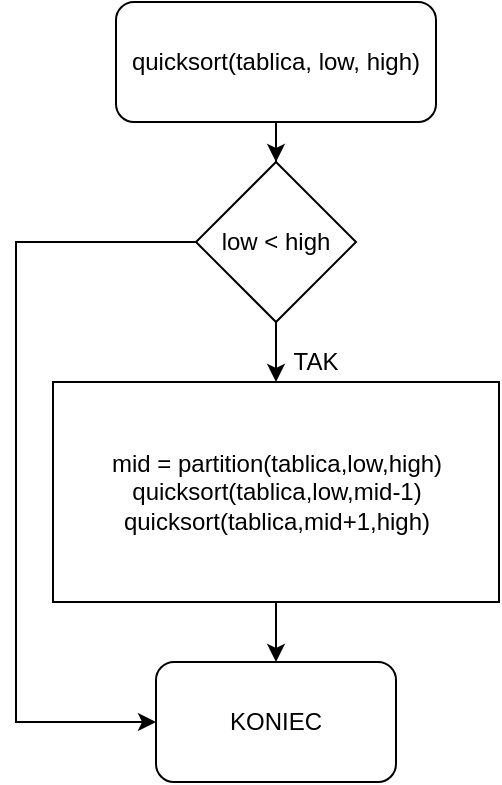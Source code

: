 <mxfile version="12.3.3" type="github" pages="1">
  <diagram id="vo0KS4TbfWdURL4oZg_J" name="Page-1">
    <mxGraphModel dx="686" dy="770" grid="1" gridSize="10" guides="1" tooltips="1" connect="1" arrows="1" fold="1" page="1" pageScale="1" pageWidth="827" pageHeight="1169" math="0" shadow="0">
      <root>
        <mxCell id="0"/>
        <mxCell id="1" parent="0"/>
        <mxCell id="Y-PyhNSFOouAp9lyt1t5-3" value="" style="edgeStyle=orthogonalEdgeStyle;rounded=0;orthogonalLoop=1;jettySize=auto;html=1;" edge="1" parent="1" source="Y-PyhNSFOouAp9lyt1t5-1" target="Y-PyhNSFOouAp9lyt1t5-2">
          <mxGeometry relative="1" as="geometry"/>
        </mxCell>
        <mxCell id="Y-PyhNSFOouAp9lyt1t5-1" value="quicksort(tablica, low, high)" style="rounded=1;whiteSpace=wrap;html=1;" vertex="1" parent="1">
          <mxGeometry x="240" y="30" width="160" height="60" as="geometry"/>
        </mxCell>
        <mxCell id="Y-PyhNSFOouAp9lyt1t5-7" value="" style="edgeStyle=orthogonalEdgeStyle;rounded=0;orthogonalLoop=1;jettySize=auto;html=1;" edge="1" parent="1" source="Y-PyhNSFOouAp9lyt1t5-2" target="Y-PyhNSFOouAp9lyt1t5-6">
          <mxGeometry relative="1" as="geometry"/>
        </mxCell>
        <mxCell id="Y-PyhNSFOouAp9lyt1t5-9" style="edgeStyle=orthogonalEdgeStyle;rounded=0;orthogonalLoop=1;jettySize=auto;html=1;entryX=0;entryY=0.5;entryDx=0;entryDy=0;" edge="1" parent="1" source="Y-PyhNSFOouAp9lyt1t5-2" target="Y-PyhNSFOouAp9lyt1t5-8">
          <mxGeometry relative="1" as="geometry">
            <mxPoint x="190" y="440" as="targetPoint"/>
            <Array as="points">
              <mxPoint x="190" y="150"/>
              <mxPoint x="190" y="390"/>
            </Array>
          </mxGeometry>
        </mxCell>
        <mxCell id="Y-PyhNSFOouAp9lyt1t5-2" value="low &amp;lt; high" style="rhombus;whiteSpace=wrap;html=1;" vertex="1" parent="1">
          <mxGeometry x="280" y="110" width="80" height="80" as="geometry"/>
        </mxCell>
        <mxCell id="Y-PyhNSFOouAp9lyt1t5-4" value="TAK" style="text;html=1;strokeColor=none;fillColor=none;align=center;verticalAlign=middle;whiteSpace=wrap;rounded=0;" vertex="1" parent="1">
          <mxGeometry x="320" y="200" width="40" height="20" as="geometry"/>
        </mxCell>
        <mxCell id="Y-PyhNSFOouAp9lyt1t5-10" style="edgeStyle=orthogonalEdgeStyle;rounded=0;orthogonalLoop=1;jettySize=auto;html=1;entryX=0.5;entryY=0;entryDx=0;entryDy=0;" edge="1" parent="1" source="Y-PyhNSFOouAp9lyt1t5-6" target="Y-PyhNSFOouAp9lyt1t5-8">
          <mxGeometry relative="1" as="geometry"/>
        </mxCell>
        <mxCell id="Y-PyhNSFOouAp9lyt1t5-6" value="mid = partition(tablica,low,high)&lt;br&gt;quicksort(tablica,low,mid-1)&lt;br&gt;quicksort(tablica,mid+1,high)" style="rounded=0;whiteSpace=wrap;html=1;" vertex="1" parent="1">
          <mxGeometry x="208.5" y="220" width="223" height="110" as="geometry"/>
        </mxCell>
        <mxCell id="Y-PyhNSFOouAp9lyt1t5-8" value="KONIEC" style="rounded=1;whiteSpace=wrap;html=1;" vertex="1" parent="1">
          <mxGeometry x="260" y="360" width="120" height="60" as="geometry"/>
        </mxCell>
      </root>
    </mxGraphModel>
  </diagram>
</mxfile>
